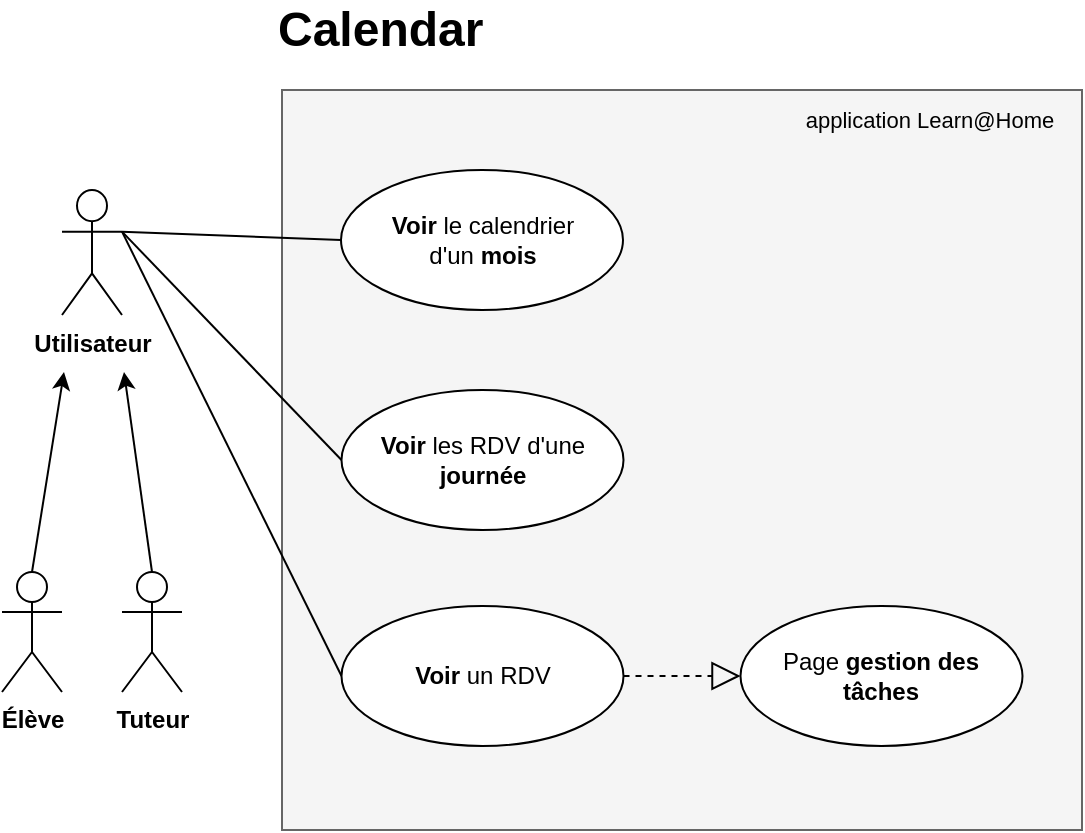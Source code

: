 <mxfile version="14.9.6" type="device"><diagram id="TyB26NELGcYb5KIrec2W" name="Page-1"><mxGraphModel dx="1038" dy="536" grid="1" gridSize="10" guides="1" tooltips="1" connect="1" arrows="1" fold="1" page="1" pageScale="1" pageWidth="827" pageHeight="1169" math="0" shadow="0"><root><mxCell id="0"/><mxCell id="1" parent="0"/><mxCell id="cFja4khuolwnAnFBRYmc-1" value="&lt;b&gt;Utilisateur&lt;/b&gt;" style="shape=umlActor;verticalLabelPosition=bottom;verticalAlign=top;html=1;" parent="1" vertex="1"><mxGeometry x="90" y="240" width="30" height="62.5" as="geometry"/></mxCell><mxCell id="cFja4khuolwnAnFBRYmc-3" value="" style="rounded=0;whiteSpace=wrap;html=1;fontSize=12;fillColor=#f5f5f5;strokeColor=#666666;fontColor=#333333;" parent="1" vertex="1"><mxGeometry x="200" y="190" width="400" height="370" as="geometry"/></mxCell><mxCell id="cFja4khuolwnAnFBRYmc-5" value="&lt;b&gt;Voir&lt;/b&gt; le calendrier&lt;b&gt; &lt;/b&gt;d'un &lt;b&gt;mois&lt;/b&gt;" style="ellipse;whiteSpace=wrap;html=1;fontSize=12;spacingRight=10;spacingLeft=10;spacing=5;" parent="1" vertex="1"><mxGeometry x="229.5" y="230" width="141" height="70" as="geometry"/></mxCell><mxCell id="cFja4khuolwnAnFBRYmc-9" value="" style="endArrow=none;html=1;fontSize=12;entryX=0;entryY=0.5;entryDx=0;entryDy=0;exitX=1;exitY=0.333;exitDx=0;exitDy=0;exitPerimeter=0;" parent="1" source="cFja4khuolwnAnFBRYmc-1" target="cFja4khuolwnAnFBRYmc-12" edge="1"><mxGeometry width="50" height="50" relative="1" as="geometry"><mxPoint x="120" y="419" as="sourcePoint"/><mxPoint x="190" y="449" as="targetPoint"/></mxGeometry></mxCell><mxCell id="cFja4khuolwnAnFBRYmc-10" value="" style="endArrow=none;html=1;fontSize=12;entryX=0;entryY=0.5;entryDx=0;entryDy=0;exitX=1;exitY=0.333;exitDx=0;exitDy=0;exitPerimeter=0;" parent="1" source="cFja4khuolwnAnFBRYmc-1" target="cFja4khuolwnAnFBRYmc-5" edge="1"><mxGeometry width="50" height="50" relative="1" as="geometry"><mxPoint x="120" y="419" as="sourcePoint"/><mxPoint x="230" y="499" as="targetPoint"/></mxGeometry></mxCell><mxCell id="cFja4khuolwnAnFBRYmc-12" value="&lt;b&gt;Voir&lt;/b&gt; les RDV&lt;b&gt; &lt;/b&gt;d'une &lt;b&gt;journée&lt;/b&gt;" style="ellipse;whiteSpace=wrap;html=1;fontSize=12;spacingRight=10;spacingLeft=10;spacing=5;" parent="1" vertex="1"><mxGeometry x="229.75" y="340" width="141" height="70" as="geometry"/></mxCell><mxCell id="cFja4khuolwnAnFBRYmc-15" value="" style="endArrow=none;html=1;entryX=1;entryY=0.333;entryDx=0;entryDy=0;entryPerimeter=0;exitX=0;exitY=0.5;exitDx=0;exitDy=0;" parent="1" source="cFja4khuolwnAnFBRYmc-17" target="cFja4khuolwnAnFBRYmc-1" edge="1"><mxGeometry width="50" height="50" relative="1" as="geometry"><mxPoint x="240" y="853" as="sourcePoint"/><mxPoint x="60" y="610" as="targetPoint"/></mxGeometry></mxCell><mxCell id="cFja4khuolwnAnFBRYmc-16" value="&lt;b&gt;&lt;font style=&quot;font-size: 24px&quot;&gt;Calendar&lt;/font&gt;&lt;/b&gt;" style="text;html=1;strokeColor=none;fillColor=none;spacing=5;spacingTop=-20;whiteSpace=wrap;overflow=hidden;rounded=0;fontSize=12;align=left;verticalAlign=middle;" parent="1" vertex="1"><mxGeometry x="193" y="160" width="226" height="20" as="geometry"/></mxCell><mxCell id="cFja4khuolwnAnFBRYmc-17" value="&lt;b&gt;Voir&lt;/b&gt; un RDV" style="ellipse;whiteSpace=wrap;html=1;fontSize=12;spacingRight=10;spacingLeft=10;spacing=5;" parent="1" vertex="1"><mxGeometry x="229.75" y="448" width="141" height="70" as="geometry"/></mxCell><mxCell id="cFja4khuolwnAnFBRYmc-25" value="Page &lt;b&gt;gestion des tâches&lt;/b&gt;&lt;b&gt;&lt;br&gt;&lt;/b&gt;" style="ellipse;whiteSpace=wrap;html=1;fontSize=12;spacingRight=10;spacingLeft=10;spacing=5;" parent="1" vertex="1"><mxGeometry x="429.25" y="448" width="141" height="70" as="geometry"/></mxCell><mxCell id="cFja4khuolwnAnFBRYmc-26" value="" style="endArrow=block;dashed=1;endFill=0;endSize=12;html=1;entryX=0;entryY=0.5;entryDx=0;entryDy=0;exitX=1;exitY=0.5;exitDx=0;exitDy=0;" parent="1" source="cFja4khuolwnAnFBRYmc-17" target="cFja4khuolwnAnFBRYmc-25" edge="1"><mxGeometry width="160" relative="1" as="geometry"><mxPoint x="370.75" y="586.5" as="sourcePoint"/><mxPoint x="429.25" y="586.5" as="targetPoint"/></mxGeometry></mxCell><mxCell id="UZ8Y4PKlqjkYdNeJkSEt-2" value="&lt;b&gt;&lt;span&gt;É&lt;/span&gt;lève&lt;/b&gt;" style="shape=umlActor;verticalLabelPosition=bottom;verticalAlign=top;html=1;fontSize=12;labelBorderColor=none;" parent="1" vertex="1"><mxGeometry x="60" y="431" width="30" height="60" as="geometry"/></mxCell><mxCell id="UZ8Y4PKlqjkYdNeJkSEt-3" value="&lt;b&gt;Tuteur&lt;/b&gt;" style="shape=umlActor;verticalLabelPosition=bottom;verticalAlign=top;html=1;" parent="1" vertex="1"><mxGeometry x="120" y="431" width="30" height="60" as="geometry"/></mxCell><mxCell id="UZ8Y4PKlqjkYdNeJkSEt-4" value="" style="endArrow=classic;html=1;exitX=0.5;exitY=0;exitDx=0;exitDy=0;exitPerimeter=0;" parent="1" source="UZ8Y4PKlqjkYdNeJkSEt-2" edge="1"><mxGeometry width="50" height="50" relative="1" as="geometry"><mxPoint x="60" y="401" as="sourcePoint"/><mxPoint x="91" y="331" as="targetPoint"/></mxGeometry></mxCell><mxCell id="UZ8Y4PKlqjkYdNeJkSEt-5" value="" style="endArrow=classic;html=1;exitX=0.5;exitY=0;exitDx=0;exitDy=0;exitPerimeter=0;" parent="1" source="UZ8Y4PKlqjkYdNeJkSEt-3" edge="1"><mxGeometry width="50" height="50" relative="1" as="geometry"><mxPoint x="101" y="421" as="sourcePoint"/><mxPoint x="121" y="331" as="targetPoint"/></mxGeometry></mxCell><mxCell id="-UKJMnkyZ-n5sAV2yKQ_-1" value="&lt;font style=&quot;font-size: 11px&quot;&gt;application Learn@Home&lt;/font&gt;" style="text;html=1;strokeColor=none;fillColor=none;align=center;verticalAlign=middle;whiteSpace=wrap;rounded=0;" vertex="1" parent="1"><mxGeometry x="449" y="190" width="150" height="30" as="geometry"/></mxCell></root></mxGraphModel></diagram></mxfile>